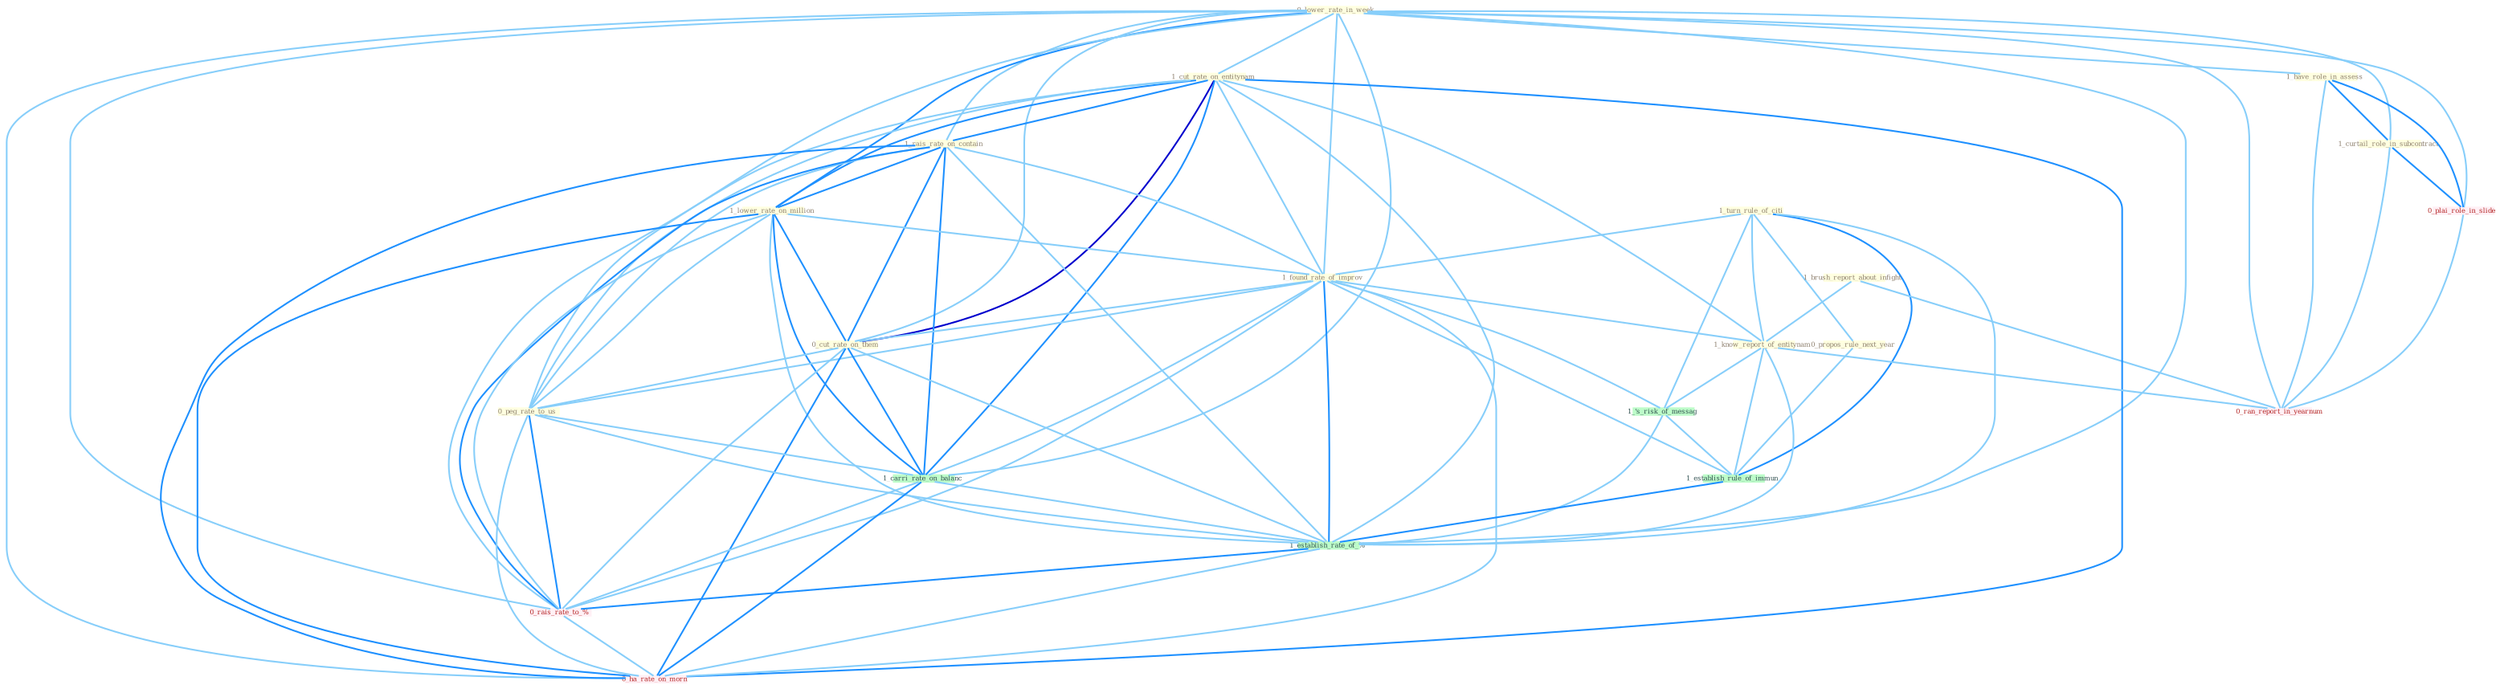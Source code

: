 Graph G{ 
    node
    [shape=polygon,style=filled,width=.5,height=.06,color="#BDFCC9",fixedsize=true,fontsize=4,
    fontcolor="#2f4f4f"];
    {node
    [color="#ffffe0", fontcolor="#8b7d6b"] "1_turn_rule_of_citi " "0_propos_rule_next_year " "0_lower_rate_in_week " "1_brush_report_about_infight " "1_cut_rate_on_entitynam " "1_rais_rate_on_contain " "1_lower_rate_on_million " "1_have_role_in_assess " "1_found_rate_of_improv " "1_curtail_role_in_subcontract " "0_cut_rate_on_them " "1_know_report_of_entitynam " "0_peg_rate_to_us "}
{node [color="#fff0f5", fontcolor="#b22222"] "0_plai_role_in_slide " "0_ran_report_in_yearnum " "0_rais_rate_to_% " "0_ha_rate_on_morn "}
edge [color="#B0E2FF"];

	"1_turn_rule_of_citi " -- "0_propos_rule_next_year " [w="1", color="#87cefa" ];
	"1_turn_rule_of_citi " -- "1_found_rate_of_improv " [w="1", color="#87cefa" ];
	"1_turn_rule_of_citi " -- "1_know_report_of_entitynam " [w="1", color="#87cefa" ];
	"1_turn_rule_of_citi " -- "1_'s_risk_of_messag " [w="1", color="#87cefa" ];
	"1_turn_rule_of_citi " -- "1_establish_rule_of_immun " [w="2", color="#1e90ff" , len=0.8];
	"1_turn_rule_of_citi " -- "1_establish_rate_of_% " [w="1", color="#87cefa" ];
	"0_propos_rule_next_year " -- "1_establish_rule_of_immun " [w="1", color="#87cefa" ];
	"0_lower_rate_in_week " -- "1_cut_rate_on_entitynam " [w="1", color="#87cefa" ];
	"0_lower_rate_in_week " -- "1_rais_rate_on_contain " [w="1", color="#87cefa" ];
	"0_lower_rate_in_week " -- "1_lower_rate_on_million " [w="2", color="#1e90ff" , len=0.8];
	"0_lower_rate_in_week " -- "1_have_role_in_assess " [w="1", color="#87cefa" ];
	"0_lower_rate_in_week " -- "1_found_rate_of_improv " [w="1", color="#87cefa" ];
	"0_lower_rate_in_week " -- "1_curtail_role_in_subcontract " [w="1", color="#87cefa" ];
	"0_lower_rate_in_week " -- "0_cut_rate_on_them " [w="1", color="#87cefa" ];
	"0_lower_rate_in_week " -- "0_peg_rate_to_us " [w="1", color="#87cefa" ];
	"0_lower_rate_in_week " -- "0_plai_role_in_slide " [w="1", color="#87cefa" ];
	"0_lower_rate_in_week " -- "1_carri_rate_on_balanc " [w="1", color="#87cefa" ];
	"0_lower_rate_in_week " -- "0_ran_report_in_yearnum " [w="1", color="#87cefa" ];
	"0_lower_rate_in_week " -- "1_establish_rate_of_% " [w="1", color="#87cefa" ];
	"0_lower_rate_in_week " -- "0_rais_rate_to_% " [w="1", color="#87cefa" ];
	"0_lower_rate_in_week " -- "0_ha_rate_on_morn " [w="1", color="#87cefa" ];
	"1_brush_report_about_infight " -- "1_know_report_of_entitynam " [w="1", color="#87cefa" ];
	"1_brush_report_about_infight " -- "0_ran_report_in_yearnum " [w="1", color="#87cefa" ];
	"1_cut_rate_on_entitynam " -- "1_rais_rate_on_contain " [w="2", color="#1e90ff" , len=0.8];
	"1_cut_rate_on_entitynam " -- "1_lower_rate_on_million " [w="2", color="#1e90ff" , len=0.8];
	"1_cut_rate_on_entitynam " -- "1_found_rate_of_improv " [w="1", color="#87cefa" ];
	"1_cut_rate_on_entitynam " -- "0_cut_rate_on_them " [w="3", color="#0000cd" , len=0.6];
	"1_cut_rate_on_entitynam " -- "1_know_report_of_entitynam " [w="1", color="#87cefa" ];
	"1_cut_rate_on_entitynam " -- "0_peg_rate_to_us " [w="1", color="#87cefa" ];
	"1_cut_rate_on_entitynam " -- "1_carri_rate_on_balanc " [w="2", color="#1e90ff" , len=0.8];
	"1_cut_rate_on_entitynam " -- "1_establish_rate_of_% " [w="1", color="#87cefa" ];
	"1_cut_rate_on_entitynam " -- "0_rais_rate_to_% " [w="1", color="#87cefa" ];
	"1_cut_rate_on_entitynam " -- "0_ha_rate_on_morn " [w="2", color="#1e90ff" , len=0.8];
	"1_rais_rate_on_contain " -- "1_lower_rate_on_million " [w="2", color="#1e90ff" , len=0.8];
	"1_rais_rate_on_contain " -- "1_found_rate_of_improv " [w="1", color="#87cefa" ];
	"1_rais_rate_on_contain " -- "0_cut_rate_on_them " [w="2", color="#1e90ff" , len=0.8];
	"1_rais_rate_on_contain " -- "0_peg_rate_to_us " [w="1", color="#87cefa" ];
	"1_rais_rate_on_contain " -- "1_carri_rate_on_balanc " [w="2", color="#1e90ff" , len=0.8];
	"1_rais_rate_on_contain " -- "1_establish_rate_of_% " [w="1", color="#87cefa" ];
	"1_rais_rate_on_contain " -- "0_rais_rate_to_% " [w="2", color="#1e90ff" , len=0.8];
	"1_rais_rate_on_contain " -- "0_ha_rate_on_morn " [w="2", color="#1e90ff" , len=0.8];
	"1_lower_rate_on_million " -- "1_found_rate_of_improv " [w="1", color="#87cefa" ];
	"1_lower_rate_on_million " -- "0_cut_rate_on_them " [w="2", color="#1e90ff" , len=0.8];
	"1_lower_rate_on_million " -- "0_peg_rate_to_us " [w="1", color="#87cefa" ];
	"1_lower_rate_on_million " -- "1_carri_rate_on_balanc " [w="2", color="#1e90ff" , len=0.8];
	"1_lower_rate_on_million " -- "1_establish_rate_of_% " [w="1", color="#87cefa" ];
	"1_lower_rate_on_million " -- "0_rais_rate_to_% " [w="1", color="#87cefa" ];
	"1_lower_rate_on_million " -- "0_ha_rate_on_morn " [w="2", color="#1e90ff" , len=0.8];
	"1_have_role_in_assess " -- "1_curtail_role_in_subcontract " [w="2", color="#1e90ff" , len=0.8];
	"1_have_role_in_assess " -- "0_plai_role_in_slide " [w="2", color="#1e90ff" , len=0.8];
	"1_have_role_in_assess " -- "0_ran_report_in_yearnum " [w="1", color="#87cefa" ];
	"1_found_rate_of_improv " -- "0_cut_rate_on_them " [w="1", color="#87cefa" ];
	"1_found_rate_of_improv " -- "1_know_report_of_entitynam " [w="1", color="#87cefa" ];
	"1_found_rate_of_improv " -- "0_peg_rate_to_us " [w="1", color="#87cefa" ];
	"1_found_rate_of_improv " -- "1_carri_rate_on_balanc " [w="1", color="#87cefa" ];
	"1_found_rate_of_improv " -- "1_'s_risk_of_messag " [w="1", color="#87cefa" ];
	"1_found_rate_of_improv " -- "1_establish_rule_of_immun " [w="1", color="#87cefa" ];
	"1_found_rate_of_improv " -- "1_establish_rate_of_% " [w="2", color="#1e90ff" , len=0.8];
	"1_found_rate_of_improv " -- "0_rais_rate_to_% " [w="1", color="#87cefa" ];
	"1_found_rate_of_improv " -- "0_ha_rate_on_morn " [w="1", color="#87cefa" ];
	"1_curtail_role_in_subcontract " -- "0_plai_role_in_slide " [w="2", color="#1e90ff" , len=0.8];
	"1_curtail_role_in_subcontract " -- "0_ran_report_in_yearnum " [w="1", color="#87cefa" ];
	"0_cut_rate_on_them " -- "0_peg_rate_to_us " [w="1", color="#87cefa" ];
	"0_cut_rate_on_them " -- "1_carri_rate_on_balanc " [w="2", color="#1e90ff" , len=0.8];
	"0_cut_rate_on_them " -- "1_establish_rate_of_% " [w="1", color="#87cefa" ];
	"0_cut_rate_on_them " -- "0_rais_rate_to_% " [w="1", color="#87cefa" ];
	"0_cut_rate_on_them " -- "0_ha_rate_on_morn " [w="2", color="#1e90ff" , len=0.8];
	"1_know_report_of_entitynam " -- "1_'s_risk_of_messag " [w="1", color="#87cefa" ];
	"1_know_report_of_entitynam " -- "0_ran_report_in_yearnum " [w="1", color="#87cefa" ];
	"1_know_report_of_entitynam " -- "1_establish_rule_of_immun " [w="1", color="#87cefa" ];
	"1_know_report_of_entitynam " -- "1_establish_rate_of_% " [w="1", color="#87cefa" ];
	"0_peg_rate_to_us " -- "1_carri_rate_on_balanc " [w="1", color="#87cefa" ];
	"0_peg_rate_to_us " -- "1_establish_rate_of_% " [w="1", color="#87cefa" ];
	"0_peg_rate_to_us " -- "0_rais_rate_to_% " [w="2", color="#1e90ff" , len=0.8];
	"0_peg_rate_to_us " -- "0_ha_rate_on_morn " [w="1", color="#87cefa" ];
	"0_plai_role_in_slide " -- "0_ran_report_in_yearnum " [w="1", color="#87cefa" ];
	"1_carri_rate_on_balanc " -- "1_establish_rate_of_% " [w="1", color="#87cefa" ];
	"1_carri_rate_on_balanc " -- "0_rais_rate_to_% " [w="1", color="#87cefa" ];
	"1_carri_rate_on_balanc " -- "0_ha_rate_on_morn " [w="2", color="#1e90ff" , len=0.8];
	"1_'s_risk_of_messag " -- "1_establish_rule_of_immun " [w="1", color="#87cefa" ];
	"1_'s_risk_of_messag " -- "1_establish_rate_of_% " [w="1", color="#87cefa" ];
	"1_establish_rule_of_immun " -- "1_establish_rate_of_% " [w="2", color="#1e90ff" , len=0.8];
	"1_establish_rate_of_% " -- "0_rais_rate_to_% " [w="2", color="#1e90ff" , len=0.8];
	"1_establish_rate_of_% " -- "0_ha_rate_on_morn " [w="1", color="#87cefa" ];
	"0_rais_rate_to_% " -- "0_ha_rate_on_morn " [w="1", color="#87cefa" ];
}